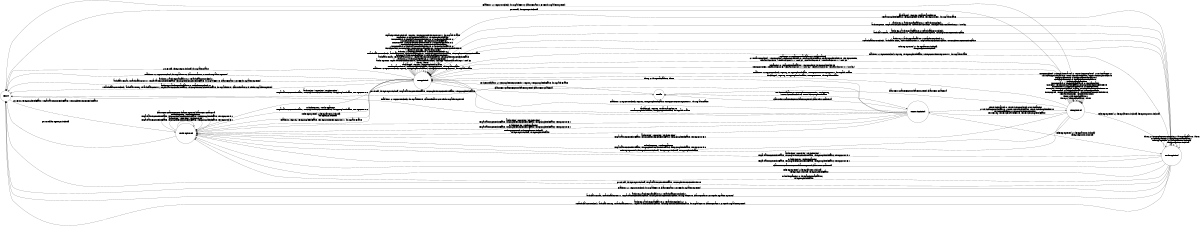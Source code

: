 digraph UE{
rankdir = LR;
size = "8,5"
node [shape = circle, label="ue_null"]ue_null;
node [shape = circle, label="ue_reg_inited"]ue_reg_inited;
node [shape = circle, label="ue_registered"]ue_registered;
node [shape = circle, label="ue_deregistered"]ue_deregistered;
node [shape = circle, label="ue_dereg_inited"]ue_dereg_inited;
node [shape = circle, label="ue_service_inited"]ue_service_inited;
node [shape = circle, label="ue_idle"]ue_idle;

//initial_state: ue_null
//incoming messages: null_action; auth_reject; reg_reject; nwk_dereg_req; service_reject; id_req; auth_req; sm_command; reg_accept; config_update_cmd; service_accept; ue_ctx_released; nwk_dereg_accept; 
//outgoing messages: null_action; dereg_req_switch_off; reg_req; dereg_req_not_switch_off; id_res; auth_response; auth_failure_mac; auth_failure_seq; sm_complete; sm_reject; reg_complete; config_update_complete; service_req; ue_dereg_accept
//environment variables: power_on; power_off; enable_N1; uederegrequested; dereg_cause_switch_off; ta_changed; authreq_mac_failure; sec_cap_match; regaccept_mac_failure; reg_accept_timer_expired; idreq_mac_failure; smcmd_mac_failure; configupdate_mac_failure; serviceaccept_mac_failure; service_notification; deregaccept_mac_failure
//state variables: ue_partial_sec_ctx_exist{true, false}<false>; ue_complete_sec_ctx_exist{true, false}<false>; ueregcompleted{true, false}<false>; downgrade{true, false}<false>; ue_sec_ctx_updated{true, false}<false>; ue_service_completed{true, false}<true>; ue_service_started{true, false}<false>; ue_tau_started{true, false}<false>; ue_tau_completed{true, false}<false>; chan_UE_rrc_nas{UE_dl_info_transfer,UE_ctx_release_requested,null}<null>; chan_UE_nas_rrc{UE_ul_info_transfer, UE_downgrade_requested, UE_ctx_release_requested, null}<null>
//sequence variables: ue_nas_ul_count {0, 32}<0, ((ue_nas_ul_count + 1) mod 32)>; ue_nas_dl_count {0, 32}<0, ((ue_nas_dl_count + 1) mod 32)>; ue_auth_fail_count{0,6}<0,ue_auth_fail_count+1>; ue_reg_count{0,5}<0, 1, ue_reg_count+1>; ue_seq{0,31}<((amf_ue_shared_seq+1) mod 32)>; amf_ue_shared_seq{0,31}<next(amf_seq)>
//define: ue_auth_seq_check  := (ue_seq < amf_ue_shared_seq & amf_ue_shared_seq < (ue_seq + range)); reg_count_check  := (ue_reg_count < 5); ue_auth_fail_count_check  := (ue_auth_fail_count < 3); range := 8
        

ue_null -> ue_deregistered [label = "power_on/ueregcompleted=false, ue_partial_sec_ctx_exist=false, ue_complete_sec_ctx_exist=false"]

ue_deregistered -> ue_null [label = "power_off/dereg_req_switch_off"]

ue_deregistered -> ue_reg_inited [label = "enable_N1/reg_req, ueregcompleted=false, ue_reg_count=ue_reg_count+1, downgrade = false"]

ue_deregistered -> ue_deregistered [label="(auth_reject | reg_reject | service_reject) /
    ue_partial_sec_ctx_exist=false, ue_complete_sec_ctx_exist=false, ueregcompleted=false, ue_reg_count = 0"]
 
ue_deregistered -> ue_deregistered [label="nwk_dereg_req / ue_dereg_accept, 
    ue_partial_sec_ctx_exist=false, ue_complete_sec_ctx_exist=false, ueregcompleted=false, ue_reg_count = 0"]

ue_deregistered -> ue_deregistered [label="chan_UE_rrc_nas=UE_ctx_release_requested/chan_UE_rrc_nas=null"]

ue_reg_inited -> ue_null [label="power_off / dereg_req_switch_off, downgrade = false"]

ue_reg_inited -> ue_deregistered [label = "(auth_reject | reg_reject | service_reject) / 
    ue_partial_sec_ctx_exist=false, ue_complete_sec_ctx_exist=false, ueregcompleted=false, ue_reg_count = 0"]

ue_reg_inited -> ue_deregistered [label="nwk_dereg_req / ue_dereg_accept, 
    ue_partial_sec_ctx_exist=false, ue_complete_sec_ctx_exist=false, ueregcompleted=false, ue_reg_count = 0"]

ue_reg_inited -> ue_deregistered [label="uederegrequested & dereg_cause_switch_off/ 
                        dereg_req_switch_off"]

ue_reg_inited -> ue_dereg_inited [label="uederegrequested & !dereg_cause_switch_off/ 
                        dereg_req_not_switch_off"]

ue_reg_inited -> ue_idle [label="chan_UE_rrc_nas=UE_ctx_release_requested/chan_UE_rrc_nas=null"]

ue_reg_inited -> ue_reg_inited [label="enable_N1 & reg_count_check/ reg_req, ueregcompleted=falses, ue_reg_count=ue_reg_count+1, downgrade = false"]

ue_reg_inited -> ue_null [label="enable_N1 & !reg_count_check/ downgrade=true, chan_UE_nas_rrc = UE_downgrade_requested"]

ue_reg_inited -> ue_reg_inited [label = "ta_changed / reg_req, ueregcompleted = false, 
    ue_tau_started=true, ue_tau_completed=false, ue_reg_count=1, downgrade = false"]

ue_reg_inited -> ue_reg_inited [label = "id_req / id_res"]

ue_reg_inited -> ue_reg_inited [label = "auth_req & !authreq_mac_failure & !ue_auth_seq_check / 
    auth_response, ue_partial_sec_ctx_exist=true, ue_auth_fail_count=0, ue_seq=((amf_ue_shared_seq+1) mod 32"]

ue_reg_inited -> ue_reg_inited [label = "auth_req & authreq_mac_failure & ue_auth_fail_count_check / 
    auth_failure_mac, ue_auth_fail_count++, ue_partial_sec_ctx_exist=false, ue_complete_sec_ctx_exist=false"]

ue_reg_inited -> ue_null [label = "auth_req & authreq_mac_failure & !ue_auth_fail_count_check / 
    auth_failure_mac, ue_auth_fail_count++, ue_partial_sec_ctx_exist=false, ue_complete_sec_ctx_exist=false, downgrade=true, chan_UE_nas_rrc = UE_downgrade_requested"]

ue_reg_inited -> ue_reg_inited [label = "auth_req & !authreq_mac_failure & ue_auth_seq_check & 
    ue_auth_fail_count_check / auth_failure_seq, ue_auth_fail_count++, ue_partial_sec_ctx_exist=false, ue_complete_sec_ctx_exist=false"]

ue_reg_inited -> ue_null [label = "auth_req & authreq_mac_failure & !ue_auth_seq_check & 
    !ue_auth_fail_count_check / auth_failure_seq, ue_auth_fail_count++, ue_partial_sec_ctx_exist=false, ue_complete_sec_ctx_exist=false, downgrade=true, chan_UE_nas_rrc = UE_downgrade_requested"]

ue_reg_inited -> ue_reg_inited [label = "sm_command & ue_partial_sec_ctx_exist=true & !smcmd_mac_failure & 
    sec_cap_match/sm_complete, ue_sec_ctx_updated=true, ue_complete_sec_ctx_exist=true,
    ue_nas_ul_count=0, ue_nas_dl_count=0"]

ue_reg_inited -> ue_reg_inited [label = "sm_command & ue_partial_sec_ctx_exist=true & smcmd_mac_failure & 
    sec_cap_match/sm_reject, ue_sec_ctx_updated=false"]

ue_reg_inited -> ue_reg_inited [label = "sm_command & ue_partial_sec_ctx_exist=true & !smcmd_mac_failure & 
    !sec_cap_match/sm_reject, ue_sec_ctx_updated=false"]

ue_reg_inited -> ue_registered [label = "reg_accept & !regaccept_mac_failure & ue_tau_started 
    & !ue_tau_completed /  reg_complete, ueregcompleted=true, ue_tau_started=false, ue_tau_completed=true, ue_reg_count=0, 
    ue_nas_ul_count = ((ue_nas_ul_count + 1) mod 32), ue_nas_dl_count = ((ue_nas_dl_count + 1) mod 32)"]

ue_reg_inited -> ue_registered [label = "reg_accept & !regaccept_mac_failure /  reg_complete, ueregcompleted=true, 
    ue_reg_count=0, ue_nas_ul_count = ((ue_nas_ul_count + 1) mod 32), ue_nas_ul_count = ((ue_nas_ul_count + 1) mod 32)"]

ue_reg_inited -> ue_reg_inited [label = "reg_accept & regaccept_mac_failure / ueregcompleted=false"]

ue_reg_inited -> ue_reg_inited [label = "reg_accept_timer_expired / reg_req, ue_reg_count=ue_reg_count+1, downgrade = false"] //TODO: This is where I was working.




ue_registered -> ue_null [label="power_off / dereg_req_switch_off"]

ue_registered -> ue_deregistered [label = "(auth_reject | reg_reject | service_reject) / 
    ue_partial_sec_ctx_exist=false, ue_complete_sec_ctx_exist=false, ueregcompleted=false, ue_reg_count = 0"]

ue_registered -> ue_deregistered [label="nwk_dereg_req / ue_dereg_accept, 
    ue_partial_sec_ctx_exist=false, ue_complete_sec_ctx_exist=false, ueregcompleted=false, ue_reg_count = 0"]

ue_registered -> ue_idle [label="chan_UE_rrc_nas=UE_ctx_release_requested/chan_UE_rrc_nas=null"]

ue_registered -> ue_reg_inited [label = "enable_N1 & reg_count_check/ reg_req, ueregcompleted=false, ue_reg_count=ue_reg_count+1, downgrade = false"]

ue_registered -> ue_null [label = "enable_N1 & !reg_count_check/ downgrade=true, chan_UE_nas_rrc = UE_downgrade_requested"]

ue_registered -> ue_deregistered [label="uederegrequested & dereg_cause_switch_off / dereg_req_switch_off, ueregcompleted=false"]

ue_registered -> ue_dereg_inited [label="uederegrequested & !dereg_cause_switch_off/ dereg_req_not_switch_off"]

ue_registered -> ue_registered [label = "id_req & !idreq_mac_failure/  id_res"]

ue_registered -> ue_registered [label = "id_req & idreq_mac_failure/ _"]

//TODO: Need to check what happens for the following:
//ue_registered >> ue_registered [label = "auth_req / _"]

ue_registered -> ue_registered [label = "sm_command & !smcmd_mac_failure & sec_cap_match/ 
    sm_complete, ue_sec_ctx_updated=true, ue_complete_sec_ctx_exist=true,
    ue_nas_ul_count=0, ue_nas_dl_count=0"]

ue_registered -> ue_registered [label = "sm_command & smcmd_mac_failure & sec_cap_match/ 
    sm_reject, ue_sec_ctx_updated = false, ue_complete_sec_ctx_exist=true"]

ue_registered -> ue_registered [label = "sm_command & !smcmd_mac_failure & !sec_cap_match/ 
    sm_reject, ue_sec_ctx_updated=false, ue_complete_sec_ctx_exist=true"]

ue_registered -> ue_registered [label = "config_update_cmd & !configupdate_mac_failure/ 
    config_update_complete"]
//TODO: overlapping of configuration update procedure and registration procedure

ue_registered -> ue_registered [label = "config_update_cmd & configupdate_mac_failure/_"]

//TODO: overlapping of configuration_update_command and deregistration messages.

ue_registered -> ue_reg_inited [label = "ta_changed / reg_req, ueregcompleted = false, ue_reg_count=1, downgrade = false"]


ue_registered -> ue_service_inited [label="service_notification & ue_complete_sec_ctx_exist / 
    service_req, ue_service_started=true, ue_service_completed=false"]

ue_registered -> ue_registered [label="ueregcompleted & ue_service_started & !ue_service_completed  & service_accept & 
    !serviceaccept_mac_failure/ ue_service_started=false, ue_service_completed=true"]




ue_dereg_inited -> ue_null [label="power_off / dereg_req_switch_off, ue_partial_sec_ctx_exist=false, ue_complete_sec_ctx_exist=true"]

ue_dereg_inited -> ue_deregistered [label = "(auth_reject | reg_reject | service_reject) / 
    ue_partial_sec_ctx_exist=false, ue_complete_sec_ctx_exist=false, ueregcompleted=false, ue_reg_count = 0"]

ue_dereg_inited -> ue_deregistered [label="nwk_dereg_req / ue_dereg_accept, 
    ue_partial_sec_ctx_exist=false, ue_complete_sec_ctx_exist=false, ueregcompleted=false, ue_reg_count = 0"]

ue_dereg_inited -> ue_deregistered [label="chan_UE_rrc_nas=UE_ctx_release_requested/chan_UE_rrc_nas=null"]

ue_dereg_inited -> ue_deregistered [label="uederegrequested & dereg_cause_switch_off / 
                        dereg_req_switch_off, ueregcompleted=false"] 

ue_dereg_inited -> ue_dereg_inited [label="uederegrequested & !dereg_cause_switch_off/ 
                        dereg_req_not_switch_off"]//TODO: ue_nas_sec_ctx_exist=false? 
                    
ue_dereg_inited -> ue_reg_inited [label="enable_N1 & reg_count_check/ reg_req, ueregcompleted=false, ue_reg_count=ue_reg_count+1, downgrade = false"]                    

ue_dereg_inited -> ue_null [label="enable_N1 & !reg_count_check/ downgrade=true, chan_UE_nas_rrc = UE_downgrade_requested"]                    

ue_dereg_inited -> ue_deregistered [label="nwk_dereg_accept & !deregaccept_mac_failure/ 
    ueregcompleted=false"]                    

ue_dereg_inited -> ue_dereg_inited [label="nwk_dereg_accept & deregaccept_mac_failure/ _"]                    

//TODO: Need to check the standard for the following transitions
ue_dereg_inited -> ue_reg_inited [label = "ta_changed / reg_req, ue_tau_started=true, 
    ue_tau_completed=false, ueregcompleted = false, ue_reg_count=1, downgrade = false"]

ue_dereg_inited -> ue_dereg_inited [label = "id_req & ue_complete_sec_ctx_exist & !idreq_mac_failure/  id_res"]

ue_dereg_inited -> ue_reg_inited [label = "auth_req & !authreq_mac_failure & !ue_auth_seq_check / 
    auth_response, ue_partial_sec_ctx_exist=true, ue_auth_fail_count=0, ue_seq=((amf_ue_shared_seq+1) mod 32"]

ue_dereg_inited -> ue_reg_inited [label = "auth_req & authreq_mac_failure & ue_auth_fail_count_check / 
    auth_failure_mac, ue_auth_fail_count++, ue_partial_sec_ctx_exist=false, ue_complete_sec_ctx_exist=false"]

ue_dereg_inited -> ue_null [label = "auth_req & authreq_mac_failure & !ue_auth_fail_count_check / 
    auth_failure_mac, ue_auth_fail_count++, ue_partial_sec_ctx_exist=false, ue_complete_sec_ctx_exist=false, downgrade=true, chan_UE_nas_rrc = UE_downgrade_requested"]

ue_dereg_inited -> ue_reg_inited [label = "auth_req & !authreq_mac_failure & ue_auth_seq_check & 
    ue_auth_fail_count_check / auth_failure_seq, ue_auth_fail_count++, ue_partial_sec_ctx_exist=false, ue_complete_sec_ctx_exist=false"]

ue_dereg_inited -> ue_null [label = "auth_req & authreq_mac_failure & !ue_auth_seq_check & 
    !ue_auth_fail_count_check / auth_failure_seq, ue_auth_fail_count++, ue_partial_sec_ctx_exist=false, ue_complete_sec_ctx_exist=false, downgrade=true, chan_UE_nas_rrc = UE_downgrade_requested"]





ue_idle -> ue_service_inited [label="service_notification & ue_complete_sec_ctx_exist / service_req, 
    ue_service_started=true, ue_service_completed=false"]

ue_idle -> ue_reg_inited [label="service_notification & !ue_complete_sec_ctx_exist / reg_req, ueregcompleted=false, downgrade = false"] 



ue_service_inited -> ue_null [label="power_off / dereg_req_switch_off, ue_partial_sec_ctx_exist=false, ue_complete_sec_ctx_exist=false, ueregcompleted=false"]

ue_service_inited -> ue_deregistered [label = "(auth_reject | reg_reject | service_reject) / 
    ue_partial_sec_ctx_exist=false, ue_complete_sec_ctx_exist=false, ueregcompleted=false, ue_reg_count = 0"]

ue_service_inited -> ue_deregistered [label="nwk_dereg_req / ue_dereg_accept, 
    ue_partial_sec_ctx_exist=false, ue_complete_sec_ctx_exist=false, ueregcompleted=false, ue_reg_count = 0"]

ue_service_inited -> ue_idle [label="chan_UE_rrc_nas=UE_ctx_release_requested/chan_UE_rrc_nas=null"]

ue_service_inited -> ue_deregistered [label="uederegrequested & dereg_cause_switch_off/ 
                        dereg_req_switch_off, ueregcompleted=false"]

ue_service_inited -> ue_dereg_inited [label="uederegrequested & !dereg_cause_switch_off/ 
                        dereg_req_not_switch_off"]
                    
ue_service_inited -> ue_reg_inited [label="enable_N1 & reg_count_check/ reg_req, ueregcompleted=false, ue_reg_count=ue_reg_count+1, downgrade = false"]                    

ue_service_inited -> ue_null [label="enable_N1 & !reg_count_check/ downgrade=true, chan_UE_nas_rrc = UE_downgrade_requested"]                    

ue_service_inited -> ue_reg_inited [label = "ta_changed / reg_req, ue_tau_started=true, 
    ue_tau_completed = false, ueregcompleted=false, downgrade = false"]

//TODO: Need to check the standard for the following transitions
ue_service_inited -> ue_reg_inited [label = "id_req & !idreq_mac_failure/  id_res"]

ue_service_inited -> ue_registered [label = "ue_service_started & !ue_service_completed & service_accept 
    & !serviceaccept_mac_failure /  ue_service_started=false, ue_service_completed=true"]

}


